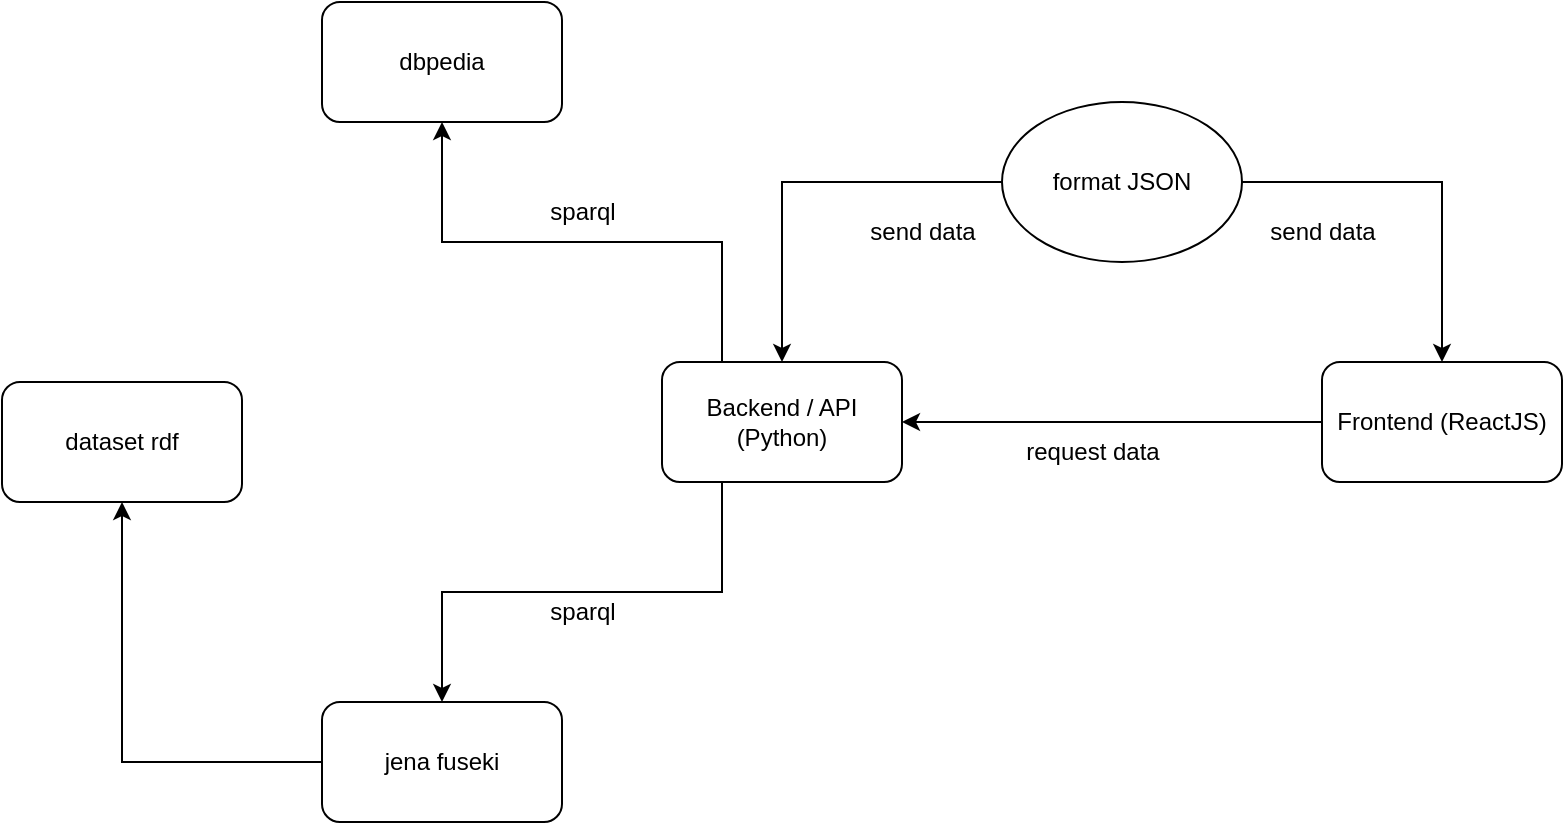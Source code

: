 <mxfile version="20.5.3" type="device"><diagram id="0TpPNjH3C58Dj_3Z7LJE" name="Page-1"><mxGraphModel dx="1888" dy="539" grid="1" gridSize="10" guides="1" tooltips="1" connect="1" arrows="1" fold="1" page="1" pageScale="1" pageWidth="850" pageHeight="1100" math="0" shadow="0"><root><mxCell id="0"/><mxCell id="1" parent="0"/><mxCell id="dsi-Z39oNYaThMg1C4Y6-25" style="edgeStyle=orthogonalEdgeStyle;rounded=0;orthogonalLoop=1;jettySize=auto;html=1;exitX=0.25;exitY=0;exitDx=0;exitDy=0;entryX=0.5;entryY=1;entryDx=0;entryDy=0;" edge="1" parent="1" source="dsi-Z39oNYaThMg1C4Y6-1" target="dsi-Z39oNYaThMg1C4Y6-7"><mxGeometry relative="1" as="geometry"/></mxCell><mxCell id="dsi-Z39oNYaThMg1C4Y6-26" style="edgeStyle=orthogonalEdgeStyle;rounded=0;orthogonalLoop=1;jettySize=auto;html=1;exitX=0.25;exitY=1;exitDx=0;exitDy=0;entryX=0.5;entryY=0;entryDx=0;entryDy=0;" edge="1" parent="1" source="dsi-Z39oNYaThMg1C4Y6-1" target="dsi-Z39oNYaThMg1C4Y6-8"><mxGeometry relative="1" as="geometry"/></mxCell><mxCell id="dsi-Z39oNYaThMg1C4Y6-1" value="Backend / API (Python)" style="rounded=1;whiteSpace=wrap;html=1;" vertex="1" parent="1"><mxGeometry x="220" y="240" width="120" height="60" as="geometry"/></mxCell><mxCell id="dsi-Z39oNYaThMg1C4Y6-14" style="edgeStyle=orthogonalEdgeStyle;rounded=0;orthogonalLoop=1;jettySize=auto;html=1;exitX=0;exitY=0.5;exitDx=0;exitDy=0;entryX=1;entryY=0.5;entryDx=0;entryDy=0;" edge="1" parent="1" source="dsi-Z39oNYaThMg1C4Y6-2" target="dsi-Z39oNYaThMg1C4Y6-1"><mxGeometry relative="1" as="geometry"/></mxCell><mxCell id="dsi-Z39oNYaThMg1C4Y6-2" value="Frontend (ReactJS)" style="rounded=1;whiteSpace=wrap;html=1;" vertex="1" parent="1"><mxGeometry x="550" y="240" width="120" height="60" as="geometry"/></mxCell><mxCell id="dsi-Z39oNYaThMg1C4Y6-6" value="request data" style="text;html=1;resizable=0;autosize=1;align=center;verticalAlign=middle;points=[];fillColor=none;strokeColor=none;rounded=0;" vertex="1" parent="1"><mxGeometry x="390" y="270" width="90" height="30" as="geometry"/></mxCell><mxCell id="dsi-Z39oNYaThMg1C4Y6-7" value="dbpedia" style="rounded=1;whiteSpace=wrap;html=1;" vertex="1" parent="1"><mxGeometry x="50" y="60" width="120" height="60" as="geometry"/></mxCell><mxCell id="dsi-Z39oNYaThMg1C4Y6-33" style="edgeStyle=orthogonalEdgeStyle;rounded=0;orthogonalLoop=1;jettySize=auto;html=1;exitX=0;exitY=0.5;exitDx=0;exitDy=0;entryX=0.5;entryY=1;entryDx=0;entryDy=0;" edge="1" parent="1" source="dsi-Z39oNYaThMg1C4Y6-8" target="dsi-Z39oNYaThMg1C4Y6-32"><mxGeometry relative="1" as="geometry"/></mxCell><mxCell id="dsi-Z39oNYaThMg1C4Y6-8" value="jena fuseki" style="rounded=1;whiteSpace=wrap;html=1;" vertex="1" parent="1"><mxGeometry x="50" y="410" width="120" height="60" as="geometry"/></mxCell><mxCell id="dsi-Z39oNYaThMg1C4Y6-23" value="send data" style="text;html=1;resizable=0;autosize=1;align=center;verticalAlign=middle;points=[];fillColor=none;strokeColor=none;rounded=0;" vertex="1" parent="1"><mxGeometry x="310" y="160" width="80" height="30" as="geometry"/></mxCell><mxCell id="dsi-Z39oNYaThMg1C4Y6-24" value="send data" style="text;html=1;resizable=0;autosize=1;align=center;verticalAlign=middle;points=[];fillColor=none;strokeColor=none;rounded=0;" vertex="1" parent="1"><mxGeometry x="510" y="160" width="80" height="30" as="geometry"/></mxCell><mxCell id="dsi-Z39oNYaThMg1C4Y6-30" style="edgeStyle=orthogonalEdgeStyle;rounded=0;orthogonalLoop=1;jettySize=auto;html=1;exitX=1;exitY=0.5;exitDx=0;exitDy=0;entryX=0.5;entryY=0;entryDx=0;entryDy=0;" edge="1" parent="1" source="dsi-Z39oNYaThMg1C4Y6-29" target="dsi-Z39oNYaThMg1C4Y6-2"><mxGeometry relative="1" as="geometry"/></mxCell><mxCell id="dsi-Z39oNYaThMg1C4Y6-31" style="edgeStyle=orthogonalEdgeStyle;rounded=0;orthogonalLoop=1;jettySize=auto;html=1;exitX=0;exitY=0.5;exitDx=0;exitDy=0;" edge="1" parent="1" source="dsi-Z39oNYaThMg1C4Y6-29" target="dsi-Z39oNYaThMg1C4Y6-1"><mxGeometry relative="1" as="geometry"/></mxCell><mxCell id="dsi-Z39oNYaThMg1C4Y6-29" value="format JSON" style="ellipse;whiteSpace=wrap;html=1;" vertex="1" parent="1"><mxGeometry x="390" y="110" width="120" height="80" as="geometry"/></mxCell><mxCell id="dsi-Z39oNYaThMg1C4Y6-32" value="dataset rdf" style="rounded=1;whiteSpace=wrap;html=1;" vertex="1" parent="1"><mxGeometry x="-110" y="250" width="120" height="60" as="geometry"/></mxCell><mxCell id="dsi-Z39oNYaThMg1C4Y6-34" value="sparql" style="text;html=1;resizable=0;autosize=1;align=center;verticalAlign=middle;points=[];fillColor=none;strokeColor=none;rounded=0;" vertex="1" parent="1"><mxGeometry x="150" y="150" width="60" height="30" as="geometry"/></mxCell><mxCell id="dsi-Z39oNYaThMg1C4Y6-35" value="sparql" style="text;html=1;resizable=0;autosize=1;align=center;verticalAlign=middle;points=[];fillColor=none;strokeColor=none;rounded=0;" vertex="1" parent="1"><mxGeometry x="150" y="350" width="60" height="30" as="geometry"/></mxCell></root></mxGraphModel></diagram></mxfile>